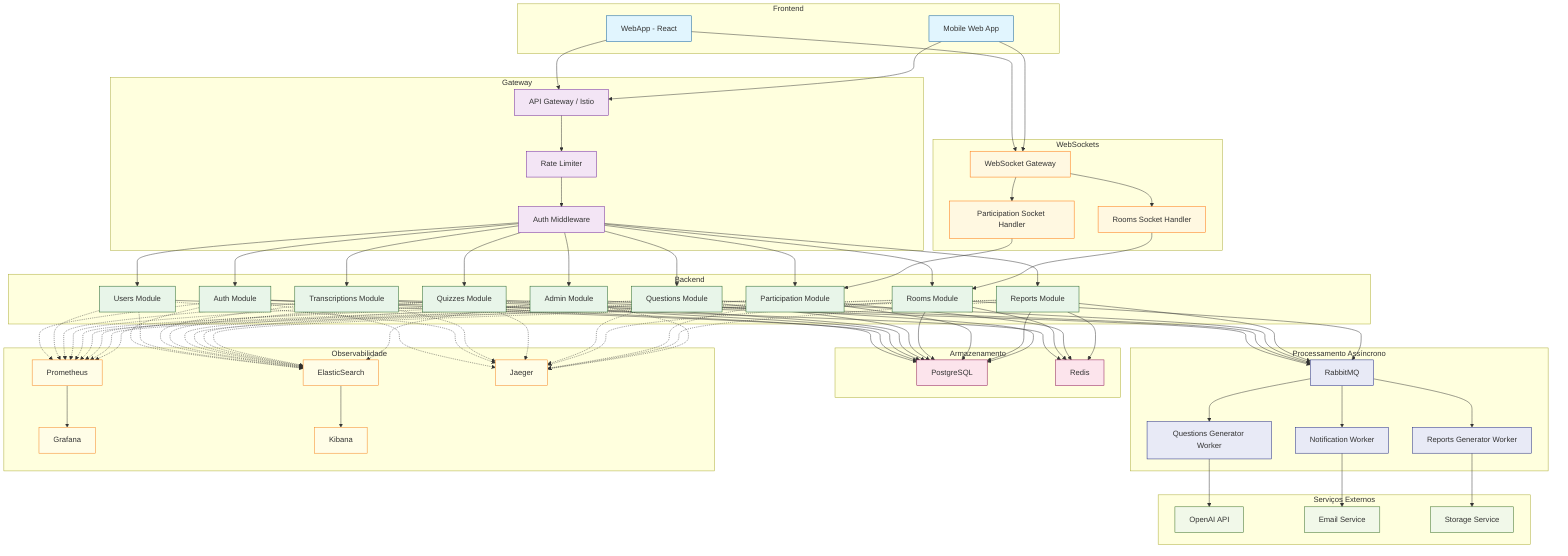 graph TD
    subgraph "Frontend"
        WebApp[WebApp - React]
        MobileWeb[Mobile Web App]
    end

    subgraph "Gateway"
        APIGateway[API Gateway / Istio]
        RateLimit[Rate Limiter]
        Auth[Auth Middleware]
    end

    subgraph "Backend"
        AuthModule[Auth Module]
        UsersModule[Users Module]
        TranscriptionsModule[Transcriptions Module]
        QuizzesModule[Quizzes Module]
        QuestionsModule[Questions Module]
        RoomsModule[Rooms Module]
        ParticipationModule[Participation Module]
        ReportsModule[Reports Module]
        AdminModule[Admin Module]
    end

    subgraph "WebSockets"
        WSGateway[WebSocket Gateway]
        RoomsWS[Rooms Socket Handler]
        ParticipationWS[Participation Socket Handler]
    end

    subgraph "Armazenamento"
        PostgreSQL[PostgreSQL]
        Redis[Redis]
    end

    subgraph "Processamento Assíncrono"
        RabbitMQ[RabbitMQ]
        QuestionsWorker[Questions Generator Worker]
        ReportsWorker[Reports Generator Worker]
        NotificationWorker[Notification Worker]
    end

    subgraph "Serviços Externos"
        OpenAI[OpenAI API]
        EmailService[Email Service]
        StorageService[Storage Service]
    end

    subgraph "Observabilidade"
        Prometheus[Prometheus]
        Grafana[Grafana]
        ElasticSearch[ElasticSearch]
        Kibana[Kibana]
        Jaeger[Jaeger]
    end

    %% Frontend -> Gateway
    WebApp --> APIGateway
    MobileWeb --> APIGateway
    WebApp --> WSGateway
    MobileWeb --> WSGateway

    %% Gateway -> Backend
    APIGateway --> RateLimit
    RateLimit --> Auth
    Auth --> AuthModule
    Auth --> UsersModule
    Auth --> TranscriptionsModule
    Auth --> QuizzesModule
    Auth --> QuestionsModule
    Auth --> RoomsModule
    Auth --> ParticipationModule
    Auth --> ReportsModule
    Auth --> AdminModule

    %% WebSockets
    WSGateway --> RoomsWS
    WSGateway --> ParticipationWS
    RoomsWS --> RoomsModule
    ParticipationWS --> ParticipationModule

    %% Backend -> Armazenamento
    AuthModule --> PostgreSQL
    UsersModule --> PostgreSQL
    TranscriptionsModule --> PostgreSQL
    QuizzesModule --> PostgreSQL
    QuestionsModule --> PostgreSQL
    RoomsModule --> PostgreSQL
    ParticipationModule --> PostgreSQL
    ReportsModule --> PostgreSQL
    AdminModule --> PostgreSQL

    AuthModule --> Redis
    RoomsModule --> Redis
    ParticipationModule --> Redis
    ReportsModule --> Redis

    %% Backend -> Message Broker
    TranscriptionsModule --> RabbitMQ
    QuizzesModule --> RabbitMQ
    QuestionsModule --> RabbitMQ
    ReportsModule --> RabbitMQ
    RoomsModule --> RabbitMQ

    %% Message Broker -> Workers
    RabbitMQ --> QuestionsWorker
    RabbitMQ --> ReportsWorker
    RabbitMQ --> NotificationWorker

    %% Workers -> External Services
    QuestionsWorker --> OpenAI
    NotificationWorker --> EmailService
    ReportsWorker --> StorageService

    %% Observabilidade
    AuthModule -.-> Prometheus
    UsersModule -.-> Prometheus
    TranscriptionsModule -.-> Prometheus
    QuizzesModule -.-> Prometheus
    QuestionsModule -.-> Prometheus
    RoomsModule -.-> Prometheus
    ParticipationModule -.-> Prometheus
    ReportsModule -.-> Prometheus
    AdminModule -.-> Prometheus

    Prometheus --> Grafana
    
    AuthModule -.-> ElasticSearch
    UsersModule -.-> ElasticSearch
    TranscriptionsModule -.-> ElasticSearch
    QuizzesModule -.-> ElasticSearch
    QuestionsModule -.-> ElasticSearch
    RoomsModule -.-> ElasticSearch
    ParticipationModule -.-> ElasticSearch
    ReportsModule -.-> ElasticSearch
    AdminModule -.-> ElasticSearch
    
    ElasticSearch --> Kibana
    
    AuthModule -.-> Jaeger
    UsersModule -.-> Jaeger
    TranscriptionsModule -.-> Jaeger
    QuizzesModule -.-> Jaeger
    QuestionsModule -.-> Jaeger
    RoomsModule -.-> Jaeger
    ParticipationModule -.-> Jaeger
    ReportsModule -.-> Jaeger
    AdminModule -.-> Jaeger

    %% Style
    classDef frontend fill:#e1f5fe,stroke:#01579b,stroke-width:1px;
    classDef gateway fill:#f3e5f5,stroke:#6a1b9a,stroke-width:1px;
    classDef backend fill:#e8f5e9,stroke:#1b5e20,stroke-width:1px;
    classDef websockets fill:#fff8e1,stroke:#ff6f00,stroke-width:1px;
    classDef storage fill:#fce4ec,stroke:#880e4f,stroke-width:1px;
    classDef queue fill:#e8eaf6,stroke:#1a237e,stroke-width:1px;
    classDef external fill:#f1f8e9,stroke:#33691e,stroke-width:1px;
    classDef observability fill:#fffde7,stroke:#f57f17,stroke-width:1px;

    class WebApp,MobileWeb frontend;
    class APIGateway,RateLimit,Auth gateway;
    class AuthModule,UsersModule,TranscriptionsModule,QuizzesModule,QuestionsModule,RoomsModule,ParticipationModule,ReportsModule,AdminModule backend;
    class WSGateway,RoomsWS,ParticipationWS websockets;
    class PostgreSQL,Redis storage;
    class RabbitMQ,QuestionsWorker,ReportsWorker,NotificationWorker queue;
    class OpenAI,EmailService,StorageService external;
    class Prometheus,Grafana,ElasticSearch,Kibana,Jaeger observability;